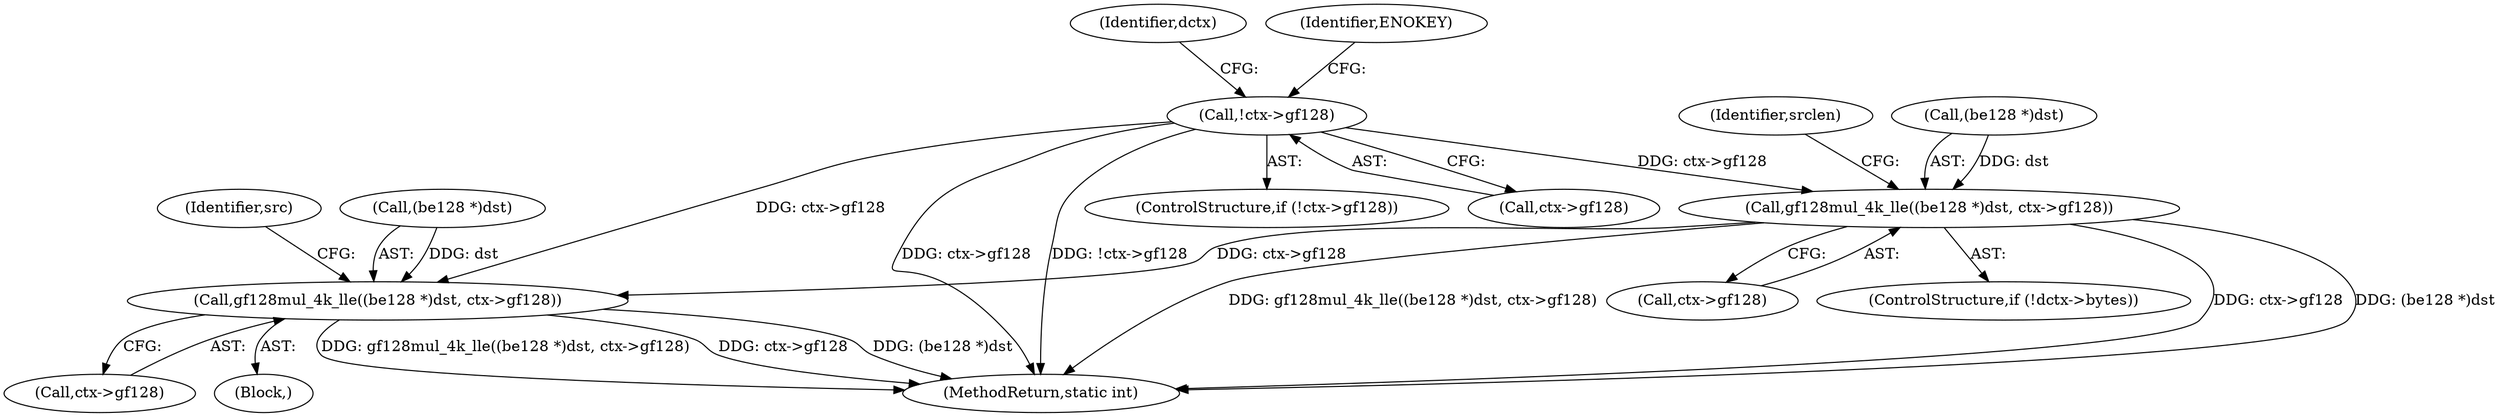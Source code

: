 digraph "0_linux_7ed47b7d142ec99ad6880bbbec51e9f12b3af74c_0@pointer" {
"1000124" [label="(Call,!ctx->gf128)"];
"1000177" [label="(Call,gf128mul_4k_lle((be128 *)dst, ctx->gf128))"];
"1000193" [label="(Call,gf128mul_4k_lle((be128 *)dst, ctx->gf128))"];
"1000178" [label="(Call,(be128 *)dst)"];
"1000201" [label="(Identifier,src)"];
"1000177" [label="(Call,gf128mul_4k_lle((be128 *)dst, ctx->gf128))"];
"1000228" [label="(MethodReturn,static int)"];
"1000181" [label="(Call,ctx->gf128)"];
"1000123" [label="(ControlStructure,if (!ctx->gf128))"];
"1000133" [label="(Identifier,dctx)"];
"1000130" [label="(Identifier,ENOKEY)"];
"1000125" [label="(Call,ctx->gf128)"];
"1000193" [label="(Call,gf128mul_4k_lle((be128 *)dst, ctx->gf128))"];
"1000186" [label="(Identifier,srclen)"];
"1000197" [label="(Call,ctx->gf128)"];
"1000194" [label="(Call,(be128 *)dst)"];
"1000124" [label="(Call,!ctx->gf128)"];
"1000172" [label="(ControlStructure,if (!dctx->bytes))"];
"1000188" [label="(Block,)"];
"1000124" -> "1000123"  [label="AST: "];
"1000124" -> "1000125"  [label="CFG: "];
"1000125" -> "1000124"  [label="AST: "];
"1000130" -> "1000124"  [label="CFG: "];
"1000133" -> "1000124"  [label="CFG: "];
"1000124" -> "1000228"  [label="DDG: ctx->gf128"];
"1000124" -> "1000228"  [label="DDG: !ctx->gf128"];
"1000124" -> "1000177"  [label="DDG: ctx->gf128"];
"1000124" -> "1000193"  [label="DDG: ctx->gf128"];
"1000177" -> "1000172"  [label="AST: "];
"1000177" -> "1000181"  [label="CFG: "];
"1000178" -> "1000177"  [label="AST: "];
"1000181" -> "1000177"  [label="AST: "];
"1000186" -> "1000177"  [label="CFG: "];
"1000177" -> "1000228"  [label="DDG: ctx->gf128"];
"1000177" -> "1000228"  [label="DDG: (be128 *)dst"];
"1000177" -> "1000228"  [label="DDG: gf128mul_4k_lle((be128 *)dst, ctx->gf128)"];
"1000178" -> "1000177"  [label="DDG: dst"];
"1000177" -> "1000193"  [label="DDG: ctx->gf128"];
"1000193" -> "1000188"  [label="AST: "];
"1000193" -> "1000197"  [label="CFG: "];
"1000194" -> "1000193"  [label="AST: "];
"1000197" -> "1000193"  [label="AST: "];
"1000201" -> "1000193"  [label="CFG: "];
"1000193" -> "1000228"  [label="DDG: ctx->gf128"];
"1000193" -> "1000228"  [label="DDG: (be128 *)dst"];
"1000193" -> "1000228"  [label="DDG: gf128mul_4k_lle((be128 *)dst, ctx->gf128)"];
"1000194" -> "1000193"  [label="DDG: dst"];
}
